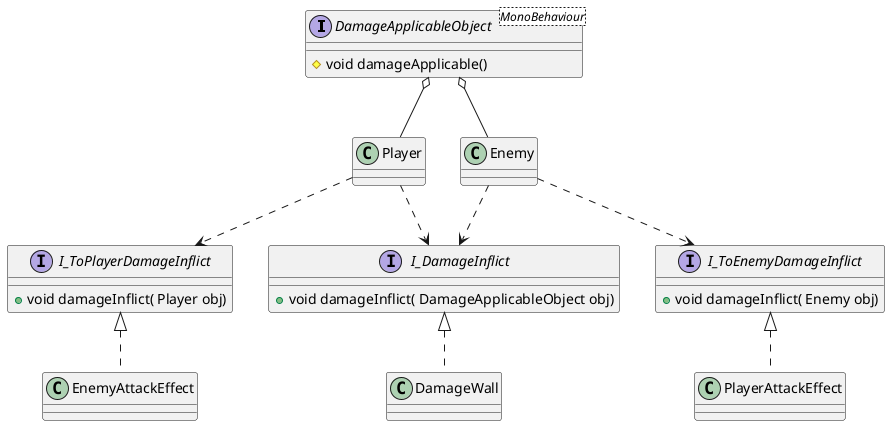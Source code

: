 @startuml ダメージ周りのクラス設計
    interface DamageApplicableObject <MonoBehaviour>{
        # void damageApplicable()
    }

    class Player{

    }

    class Enemy{

    }

    class PlayerAttackEffect {

    }

    class DamageWall{

    }

    class EnemyAttackEffect{

    }

    interface I_DamageInflict {
        + void damageInflict( DamageApplicableObject obj)
    }

    interface I_ToPlayerDamageInflict {
        + void damageInflict( Player obj)
    }

    interface I_ToEnemyDamageInflict {
        + void damageInflict( Enemy obj)
    }



    Player  -up-o  DamageApplicableObject
    Enemy  -up-o  DamageApplicableObject

    Player ..> I_DamageInflict
    Player ..> I_ToPlayerDamageInflict
    Enemy ..> I_DamageInflict
    Enemy ..> I_ToEnemyDamageInflict

    PlayerAttackEffect .up.|> I_ToEnemyDamageInflict
    DamageWall .up.|> I_DamageInflict
    EnemyAttackEffect .up.|> I_ToPlayerDamageInflict
@enduml